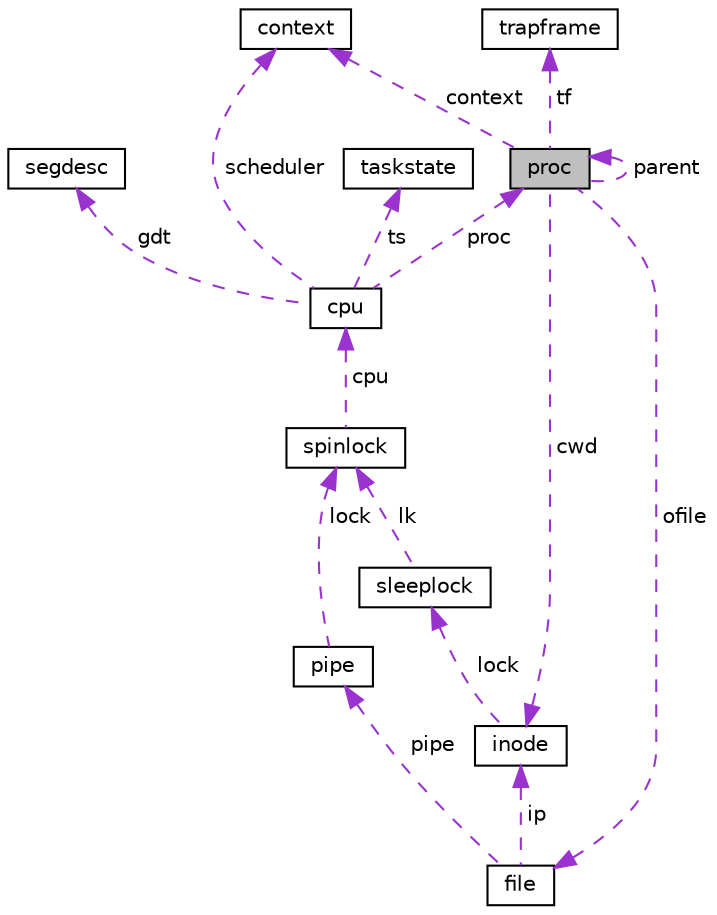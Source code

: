 digraph "proc"
{
 // LATEX_PDF_SIZE
  edge [fontname="Helvetica",fontsize="10",labelfontname="Helvetica",labelfontsize="10"];
  node [fontname="Helvetica",fontsize="10",shape=record];
  Node1 [label="proc",height=0.2,width=0.4,color="black", fillcolor="grey75", style="filled", fontcolor="black",tooltip=" "];
  Node2 -> Node1 [dir="back",color="darkorchid3",fontsize="10",style="dashed",label=" cwd" ,fontname="Helvetica"];
  Node2 [label="inode",height=0.2,width=0.4,color="black", fillcolor="white", style="filled",URL="$d0/df8/structinode.html",tooltip=" "];
  Node3 -> Node2 [dir="back",color="darkorchid3",fontsize="10",style="dashed",label=" lock" ,fontname="Helvetica"];
  Node3 [label="sleeplock",height=0.2,width=0.4,color="black", fillcolor="white", style="filled",URL="$d9/dd0/structsleeplock.html",tooltip=" "];
  Node4 -> Node3 [dir="back",color="darkorchid3",fontsize="10",style="dashed",label=" lk" ,fontname="Helvetica"];
  Node4 [label="spinlock",height=0.2,width=0.4,color="black", fillcolor="white", style="filled",URL="$d1/d08/structspinlock.html",tooltip=" "];
  Node5 -> Node4 [dir="back",color="darkorchid3",fontsize="10",style="dashed",label=" cpu" ,fontname="Helvetica"];
  Node5 [label="cpu",height=0.2,width=0.4,color="black", fillcolor="white", style="filled",URL="$db/d62/structcpu.html",tooltip=" "];
  Node6 -> Node5 [dir="back",color="darkorchid3",fontsize="10",style="dashed",label=" gdt" ,fontname="Helvetica"];
  Node6 [label="segdesc",height=0.2,width=0.4,color="black", fillcolor="white", style="filled",URL="$d8/d3e/structsegdesc.html",tooltip=" "];
  Node7 -> Node5 [dir="back",color="darkorchid3",fontsize="10",style="dashed",label=" scheduler" ,fontname="Helvetica"];
  Node7 [label="context",height=0.2,width=0.4,color="black", fillcolor="white", style="filled",URL="$d7/dfe/structcontext.html",tooltip=" "];
  Node1 -> Node5 [dir="back",color="darkorchid3",fontsize="10",style="dashed",label=" proc" ,fontname="Helvetica"];
  Node8 -> Node5 [dir="back",color="darkorchid3",fontsize="10",style="dashed",label=" ts" ,fontname="Helvetica"];
  Node8 [label="taskstate",height=0.2,width=0.4,color="black", fillcolor="white", style="filled",URL="$dc/dd1/structtaskstate.html",tooltip=" "];
  Node7 -> Node1 [dir="back",color="darkorchid3",fontsize="10",style="dashed",label=" context" ,fontname="Helvetica"];
  Node9 -> Node1 [dir="back",color="darkorchid3",fontsize="10",style="dashed",label=" tf" ,fontname="Helvetica"];
  Node9 [label="trapframe",height=0.2,width=0.4,color="black", fillcolor="white", style="filled",URL="$df/d05/structtrapframe.html",tooltip=" "];
  Node1 -> Node1 [dir="back",color="darkorchid3",fontsize="10",style="dashed",label=" parent" ,fontname="Helvetica"];
  Node10 -> Node1 [dir="back",color="darkorchid3",fontsize="10",style="dashed",label=" ofile" ,fontname="Helvetica"];
  Node10 [label="file",height=0.2,width=0.4,color="black", fillcolor="white", style="filled",URL="$d7/d3a/structfile.html",tooltip=" "];
  Node2 -> Node10 [dir="back",color="darkorchid3",fontsize="10",style="dashed",label=" ip" ,fontname="Helvetica"];
  Node11 -> Node10 [dir="back",color="darkorchid3",fontsize="10",style="dashed",label=" pipe" ,fontname="Helvetica"];
  Node11 [label="pipe",height=0.2,width=0.4,color="black", fillcolor="white", style="filled",URL="$d8/d53/structpipe.html",tooltip=" "];
  Node4 -> Node11 [dir="back",color="darkorchid3",fontsize="10",style="dashed",label=" lock" ,fontname="Helvetica"];
}
